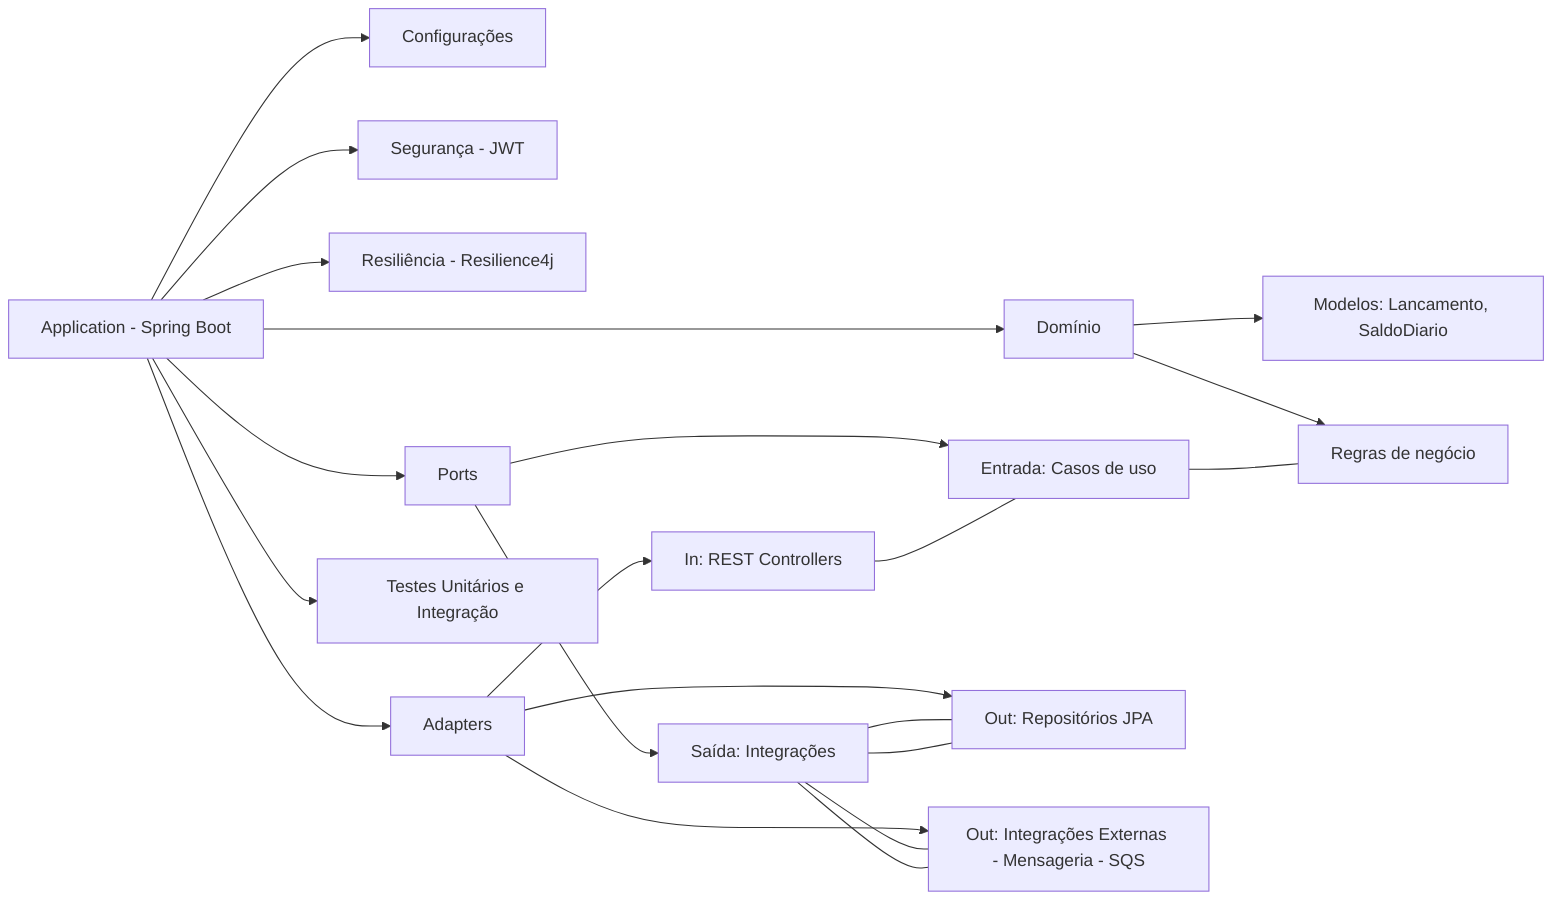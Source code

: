 graph LR
    A[Application - Spring Boot]
    A --> B[Configurações]
    A --> C[Segurança - JWT]
    A --> D[Resiliência - Resilience4j]

%% Camada central do domínio
    A --> E[Domínio]
    E --> E1[Modelos: Lancamento, SaldoDiario]
    E --> E2[Regras de negócio]

%% Portas - Interfaces
    A --> F[Ports]
    F --> F1[Entrada: Casos de uso]
    F --> F2[Saída: Integrações]

%% Adapters - Implementações das portas
    A --> G[Adapters]
    G --> G1[In: REST Controllers]
    G --> G2[Out: Repositórios JPA]
    G --> G3[Out: Integrações Externas - Mensageria - SQS]

%% Fluxo dos testes (externo)
    A --> H[Testes Unitários e Integração]

%% Conexões
    F1 --- E2
    F2 --- G2
    F2 --- G3
    G1 --- F1
    G2 --- F2
    G3 --- F2